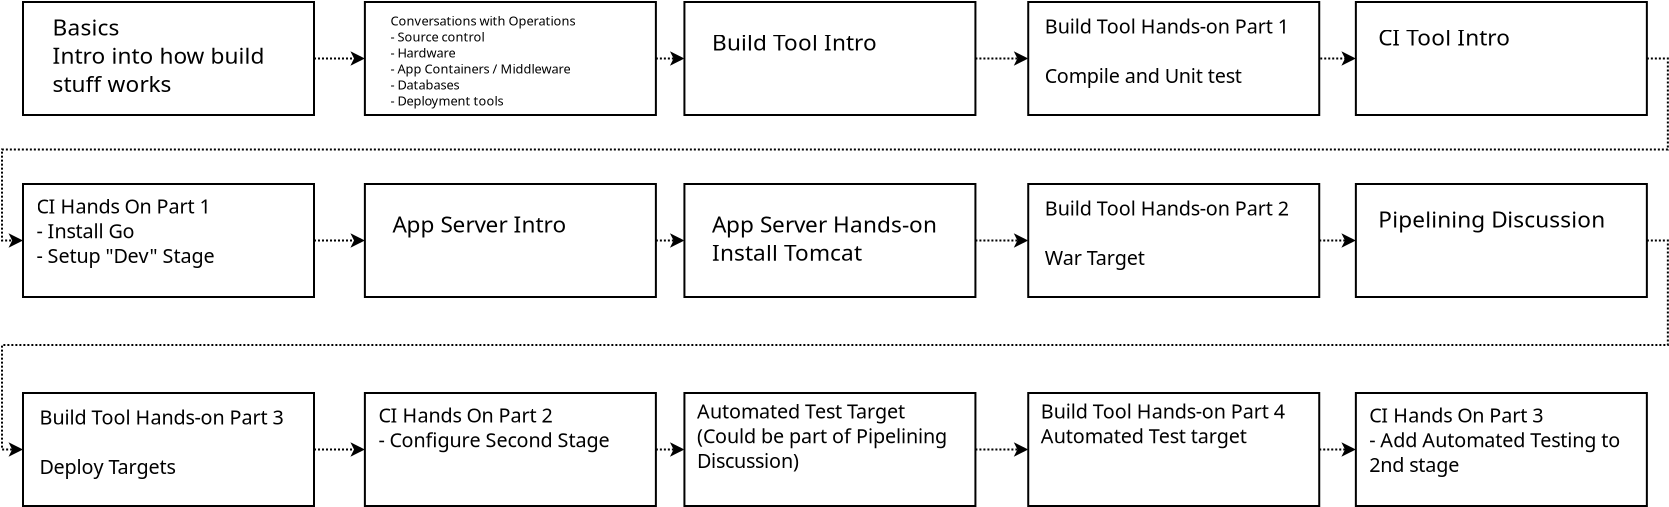 <?xml version="1.0" encoding="UTF-8"?>
<dia:diagram xmlns:dia="http://www.lysator.liu.se/~alla/dia/">
  <dia:layer name="Background" visible="true" active="true">
    <dia:object type="Standard - Text" version="1" id="O0">
      <dia:attribute name="obj_pos">
        <dia:point val="20.91,12.867"/>
      </dia:attribute>
      <dia:attribute name="obj_bb">
        <dia:rectangle val="20.91,12.273;20.91,13.02"/>
      </dia:attribute>
      <dia:attribute name="text">
        <dia:composite type="text">
          <dia:attribute name="string">
            <dia:string>##</dia:string>
          </dia:attribute>
          <dia:attribute name="font">
            <dia:font family="sans" style="0" name="Helvetica"/>
          </dia:attribute>
          <dia:attribute name="height">
            <dia:real val="0.8"/>
          </dia:attribute>
          <dia:attribute name="pos">
            <dia:point val="20.91,12.867"/>
          </dia:attribute>
          <dia:attribute name="color">
            <dia:color val="#000000"/>
          </dia:attribute>
          <dia:attribute name="alignment">
            <dia:enum val="0"/>
          </dia:attribute>
        </dia:composite>
      </dia:attribute>
      <dia:attribute name="valign">
        <dia:enum val="3"/>
      </dia:attribute>
    </dia:object>
    <dia:object type="Standard - Text" version="1" id="O1">
      <dia:attribute name="obj_pos">
        <dia:point val="11.883,12.867"/>
      </dia:attribute>
      <dia:attribute name="obj_bb">
        <dia:rectangle val="11.883,12.273;11.883,13.02"/>
      </dia:attribute>
      <dia:attribute name="text">
        <dia:composite type="text">
          <dia:attribute name="string">
            <dia:string>##</dia:string>
          </dia:attribute>
          <dia:attribute name="font">
            <dia:font family="sans" style="0" name="Helvetica"/>
          </dia:attribute>
          <dia:attribute name="height">
            <dia:real val="0.8"/>
          </dia:attribute>
          <dia:attribute name="pos">
            <dia:point val="11.883,12.867"/>
          </dia:attribute>
          <dia:attribute name="color">
            <dia:color val="#000000"/>
          </dia:attribute>
          <dia:attribute name="alignment">
            <dia:enum val="0"/>
          </dia:attribute>
        </dia:composite>
      </dia:attribute>
      <dia:attribute name="valign">
        <dia:enum val="3"/>
      </dia:attribute>
    </dia:object>
    <dia:object type="Standard - Text" version="1" id="O2">
      <dia:attribute name="obj_pos">
        <dia:point val="2.8,12.867"/>
      </dia:attribute>
      <dia:attribute name="obj_bb">
        <dia:rectangle val="2.8,12.273;2.8,13.02"/>
      </dia:attribute>
      <dia:attribute name="text">
        <dia:composite type="text">
          <dia:attribute name="string">
            <dia:string>##</dia:string>
          </dia:attribute>
          <dia:attribute name="font">
            <dia:font family="sans" style="0" name="Helvetica"/>
          </dia:attribute>
          <dia:attribute name="height">
            <dia:real val="0.8"/>
          </dia:attribute>
          <dia:attribute name="pos">
            <dia:point val="2.8,12.867"/>
          </dia:attribute>
          <dia:attribute name="color">
            <dia:color val="#000000"/>
          </dia:attribute>
          <dia:attribute name="alignment">
            <dia:enum val="0"/>
          </dia:attribute>
        </dia:composite>
      </dia:attribute>
      <dia:attribute name="valign">
        <dia:enum val="3"/>
      </dia:attribute>
    </dia:object>
    <dia:object type="Standard - Text" version="1" id="O3">
      <dia:attribute name="obj_pos">
        <dia:point val="11.883,10.145"/>
      </dia:attribute>
      <dia:attribute name="obj_bb">
        <dia:rectangle val="11.883,9.55;11.883,10.297"/>
      </dia:attribute>
      <dia:attribute name="text">
        <dia:composite type="text">
          <dia:attribute name="string">
            <dia:string>##</dia:string>
          </dia:attribute>
          <dia:attribute name="font">
            <dia:font family="sans" style="0" name="Helvetica"/>
          </dia:attribute>
          <dia:attribute name="height">
            <dia:real val="0.8"/>
          </dia:attribute>
          <dia:attribute name="pos">
            <dia:point val="11.883,10.145"/>
          </dia:attribute>
          <dia:attribute name="color">
            <dia:color val="#000000"/>
          </dia:attribute>
          <dia:attribute name="alignment">
            <dia:enum val="0"/>
          </dia:attribute>
        </dia:composite>
      </dia:attribute>
      <dia:attribute name="valign">
        <dia:enum val="3"/>
      </dia:attribute>
      <dia:connections>
        <dia:connection handle="0" to="O4" connection="8"/>
      </dia:connections>
    </dia:object>
    <dia:group>
      <dia:object type="Standard - Box" version="0" id="O4">
        <dia:attribute name="obj_pos">
          <dia:point val="4.607,7.32"/>
        </dia:attribute>
        <dia:attribute name="obj_bb">
          <dia:rectangle val="4.558,7.27;19.207,13.02"/>
        </dia:attribute>
        <dia:attribute name="elem_corner">
          <dia:point val="4.607,7.32"/>
        </dia:attribute>
        <dia:attribute name="elem_width">
          <dia:real val="14.55"/>
        </dia:attribute>
        <dia:attribute name="elem_height">
          <dia:real val="5.65"/>
        </dia:attribute>
        <dia:attribute name="show_background">
          <dia:boolean val="true"/>
        </dia:attribute>
      </dia:object>
      <dia:object type="Standard - Text" version="1" id="O5">
        <dia:attribute name="obj_pos">
          <dia:point val="6.082,8.995"/>
        </dia:attribute>
        <dia:attribute name="obj_bb">
          <dia:rectangle val="6.082,7.945;17.073,12.09"/>
        </dia:attribute>
        <dia:attribute name="text">
          <dia:composite type="text">
            <dia:attribute name="string">
              <dia:string>#Basics
Intro into how build
stuff works#</dia:string>
            </dia:attribute>
            <dia:attribute name="font">
              <dia:font family="sans" style="0" name="Helvetica"/>
            </dia:attribute>
            <dia:attribute name="height">
              <dia:real val="1.414"/>
            </dia:attribute>
            <dia:attribute name="pos">
              <dia:point val="6.082,8.995"/>
            </dia:attribute>
            <dia:attribute name="color">
              <dia:color val="#000000"/>
            </dia:attribute>
            <dia:attribute name="alignment">
              <dia:enum val="0"/>
            </dia:attribute>
          </dia:composite>
        </dia:attribute>
        <dia:attribute name="valign">
          <dia:enum val="3"/>
        </dia:attribute>
      </dia:object>
    </dia:group>
    <dia:object type="Standard - Text" version="1" id="O6">
      <dia:attribute name="obj_pos">
        <dia:point val="28.976,12.867"/>
      </dia:attribute>
      <dia:attribute name="obj_bb">
        <dia:rectangle val="28.976,12.273;28.976,13.02"/>
      </dia:attribute>
      <dia:attribute name="text">
        <dia:composite type="text">
          <dia:attribute name="string">
            <dia:string>##</dia:string>
          </dia:attribute>
          <dia:attribute name="font">
            <dia:font family="sans" style="0" name="Helvetica"/>
          </dia:attribute>
          <dia:attribute name="height">
            <dia:real val="0.8"/>
          </dia:attribute>
          <dia:attribute name="pos">
            <dia:point val="28.976,12.867"/>
          </dia:attribute>
          <dia:attribute name="color">
            <dia:color val="#000000"/>
          </dia:attribute>
          <dia:attribute name="alignment">
            <dia:enum val="0"/>
          </dia:attribute>
        </dia:composite>
      </dia:attribute>
      <dia:attribute name="valign">
        <dia:enum val="3"/>
      </dia:attribute>
    </dia:object>
    <dia:group>
      <dia:object type="Standard - Box" version="0" id="O7">
        <dia:attribute name="obj_pos">
          <dia:point val="21.701,7.32"/>
        </dia:attribute>
        <dia:attribute name="obj_bb">
          <dia:rectangle val="21.651,7.27;36.301,13.02"/>
        </dia:attribute>
        <dia:attribute name="elem_corner">
          <dia:point val="21.701,7.32"/>
        </dia:attribute>
        <dia:attribute name="elem_width">
          <dia:real val="14.55"/>
        </dia:attribute>
        <dia:attribute name="elem_height">
          <dia:real val="5.65"/>
        </dia:attribute>
        <dia:attribute name="show_background">
          <dia:boolean val="true"/>
        </dia:attribute>
      </dia:object>
      <dia:object type="Standard - Text" version="1" id="O8">
        <dia:attribute name="obj_pos">
          <dia:point val="22.976,8.495"/>
        </dia:attribute>
        <dia:attribute name="obj_bb">
          <dia:rectangle val="22.976,7.9;32.821,12.648"/>
        </dia:attribute>
        <dia:attribute name="text">
          <dia:composite type="text">
            <dia:attribute name="string">
              <dia:string>#Conversations with Operations
- Source control
- Hardware
- App Containers / Middleware
- Databases
- Deployment tools#</dia:string>
            </dia:attribute>
            <dia:attribute name="font">
              <dia:font family="sans" style="0" name="Helvetica"/>
            </dia:attribute>
            <dia:attribute name="height">
              <dia:real val="0.8"/>
            </dia:attribute>
            <dia:attribute name="pos">
              <dia:point val="22.976,8.495"/>
            </dia:attribute>
            <dia:attribute name="color">
              <dia:color val="#000000"/>
            </dia:attribute>
            <dia:attribute name="alignment">
              <dia:enum val="0"/>
            </dia:attribute>
          </dia:composite>
        </dia:attribute>
        <dia:attribute name="valign">
          <dia:enum val="3"/>
        </dia:attribute>
      </dia:object>
    </dia:group>
    <dia:group>
      <dia:object type="Standard - Box" version="0" id="O9">
        <dia:attribute name="obj_pos">
          <dia:point val="37.678,7.32"/>
        </dia:attribute>
        <dia:attribute name="obj_bb">
          <dia:rectangle val="37.627,7.27;52.278,13.02"/>
        </dia:attribute>
        <dia:attribute name="elem_corner">
          <dia:point val="37.678,7.32"/>
        </dia:attribute>
        <dia:attribute name="elem_width">
          <dia:real val="14.55"/>
        </dia:attribute>
        <dia:attribute name="elem_height">
          <dia:real val="5.65"/>
        </dia:attribute>
        <dia:attribute name="show_background">
          <dia:boolean val="true"/>
        </dia:attribute>
      </dia:object>
      <dia:object type="Standard - Text" version="1" id="O10">
        <dia:attribute name="obj_pos">
          <dia:point val="39.053,9.745"/>
        </dia:attribute>
        <dia:attribute name="obj_bb">
          <dia:rectangle val="39.053,8.695;47.415,10.012"/>
        </dia:attribute>
        <dia:attribute name="text">
          <dia:composite type="text">
            <dia:attribute name="string">
              <dia:string>#Build Tool Intro#</dia:string>
            </dia:attribute>
            <dia:attribute name="font">
              <dia:font family="sans" style="0" name="Helvetica"/>
            </dia:attribute>
            <dia:attribute name="height">
              <dia:real val="1.411"/>
            </dia:attribute>
            <dia:attribute name="pos">
              <dia:point val="39.053,9.745"/>
            </dia:attribute>
            <dia:attribute name="color">
              <dia:color val="#000000"/>
            </dia:attribute>
            <dia:attribute name="alignment">
              <dia:enum val="0"/>
            </dia:attribute>
          </dia:composite>
        </dia:attribute>
        <dia:attribute name="valign">
          <dia:enum val="3"/>
        </dia:attribute>
      </dia:object>
    </dia:group>
    <dia:group>
      <dia:object type="Standard - Box" version="0" id="O11">
        <dia:attribute name="obj_pos">
          <dia:point val="54.869,7.32"/>
        </dia:attribute>
        <dia:attribute name="obj_bb">
          <dia:rectangle val="54.819,7.27;69.469,13.02"/>
        </dia:attribute>
        <dia:attribute name="elem_corner">
          <dia:point val="54.869,7.32"/>
        </dia:attribute>
        <dia:attribute name="elem_width">
          <dia:real val="14.55"/>
        </dia:attribute>
        <dia:attribute name="elem_height">
          <dia:real val="5.65"/>
        </dia:attribute>
        <dia:attribute name="show_background">
          <dia:boolean val="true"/>
        </dia:attribute>
      </dia:object>
      <dia:object type="Standard - Text" version="1" id="O12">
        <dia:attribute name="obj_pos">
          <dia:point val="55.694,8.895"/>
        </dia:attribute>
        <dia:attribute name="obj_bb">
          <dia:rectangle val="55.694,7.978;68.649,11.599"/>
        </dia:attribute>
        <dia:attribute name="text">
          <dia:composite type="text">
            <dia:attribute name="string">
              <dia:string>#Build Tool Hands-on Part 1

Compile and Unit test#</dia:string>
            </dia:attribute>
            <dia:attribute name="font">
              <dia:font family="sans" style="0" name="Helvetica"/>
            </dia:attribute>
            <dia:attribute name="height">
              <dia:real val="1.235"/>
            </dia:attribute>
            <dia:attribute name="pos">
              <dia:point val="55.694,8.895"/>
            </dia:attribute>
            <dia:attribute name="color">
              <dia:color val="#000000"/>
            </dia:attribute>
            <dia:attribute name="alignment">
              <dia:enum val="0"/>
            </dia:attribute>
          </dia:composite>
        </dia:attribute>
        <dia:attribute name="valign">
          <dia:enum val="3"/>
        </dia:attribute>
      </dia:object>
    </dia:group>
    <dia:object type="Standard - Text" version="1" id="O13">
      <dia:attribute name="obj_pos">
        <dia:point val="78.525,10.145"/>
      </dia:attribute>
      <dia:attribute name="obj_bb">
        <dia:rectangle val="78.525,9.55;78.525,10.297"/>
      </dia:attribute>
      <dia:attribute name="text">
        <dia:composite type="text">
          <dia:attribute name="string">
            <dia:string>##</dia:string>
          </dia:attribute>
          <dia:attribute name="font">
            <dia:font family="sans" style="0" name="Helvetica"/>
          </dia:attribute>
          <dia:attribute name="height">
            <dia:real val="0.8"/>
          </dia:attribute>
          <dia:attribute name="pos">
            <dia:point val="78.525,10.145"/>
          </dia:attribute>
          <dia:attribute name="color">
            <dia:color val="#000000"/>
          </dia:attribute>
          <dia:attribute name="alignment">
            <dia:enum val="0"/>
          </dia:attribute>
        </dia:composite>
      </dia:attribute>
      <dia:attribute name="valign">
        <dia:enum val="3"/>
      </dia:attribute>
      <dia:connections>
        <dia:connection handle="0" to="O14" connection="8"/>
      </dia:connections>
    </dia:object>
    <dia:group>
      <dia:object type="Standard - Box" version="0" id="O14">
        <dia:attribute name="obj_pos">
          <dia:point val="71.25,7.32"/>
        </dia:attribute>
        <dia:attribute name="obj_bb">
          <dia:rectangle val="71.2,7.27;85.85,13.02"/>
        </dia:attribute>
        <dia:attribute name="elem_corner">
          <dia:point val="71.25,7.32"/>
        </dia:attribute>
        <dia:attribute name="elem_width">
          <dia:real val="14.55"/>
        </dia:attribute>
        <dia:attribute name="elem_height">
          <dia:real val="5.65"/>
        </dia:attribute>
        <dia:attribute name="show_background">
          <dia:boolean val="true"/>
        </dia:attribute>
      </dia:object>
      <dia:object type="Standard - Text" version="1" id="O15">
        <dia:attribute name="obj_pos">
          <dia:point val="72.375,9.495"/>
        </dia:attribute>
        <dia:attribute name="obj_bb">
          <dia:rectangle val="72.375,8.445;79.025,9.762"/>
        </dia:attribute>
        <dia:attribute name="text">
          <dia:composite type="text">
            <dia:attribute name="string">
              <dia:string>#CI Tool Intro#</dia:string>
            </dia:attribute>
            <dia:attribute name="font">
              <dia:font family="sans" style="0" name="Helvetica"/>
            </dia:attribute>
            <dia:attribute name="height">
              <dia:real val="1.411"/>
            </dia:attribute>
            <dia:attribute name="pos">
              <dia:point val="72.375,9.495"/>
            </dia:attribute>
            <dia:attribute name="color">
              <dia:color val="#000000"/>
            </dia:attribute>
            <dia:attribute name="alignment">
              <dia:enum val="0"/>
            </dia:attribute>
          </dia:composite>
        </dia:attribute>
        <dia:attribute name="valign">
          <dia:enum val="3"/>
        </dia:attribute>
      </dia:object>
    </dia:group>
    <dia:object type="Standard - Text" version="1" id="O16">
      <dia:attribute name="obj_pos">
        <dia:point val="62.144,19.245"/>
      </dia:attribute>
      <dia:attribute name="obj_bb">
        <dia:rectangle val="62.144,18.65;62.144,19.398"/>
      </dia:attribute>
      <dia:attribute name="text">
        <dia:composite type="text">
          <dia:attribute name="string">
            <dia:string>##</dia:string>
          </dia:attribute>
          <dia:attribute name="font">
            <dia:font family="sans" style="0" name="Helvetica"/>
          </dia:attribute>
          <dia:attribute name="height">
            <dia:real val="0.8"/>
          </dia:attribute>
          <dia:attribute name="pos">
            <dia:point val="62.144,19.245"/>
          </dia:attribute>
          <dia:attribute name="color">
            <dia:color val="#000000"/>
          </dia:attribute>
          <dia:attribute name="alignment">
            <dia:enum val="0"/>
          </dia:attribute>
        </dia:composite>
      </dia:attribute>
      <dia:attribute name="valign">
        <dia:enum val="3"/>
      </dia:attribute>
      <dia:connections>
        <dia:connection handle="0" to="O27" connection="8"/>
      </dia:connections>
    </dia:object>
    <dia:group>
      <dia:object type="Standard - Box" version="0" id="O17">
        <dia:attribute name="obj_pos">
          <dia:point val="4.607,16.42"/>
        </dia:attribute>
        <dia:attribute name="obj_bb">
          <dia:rectangle val="4.558,16.37;19.207,22.12"/>
        </dia:attribute>
        <dia:attribute name="elem_corner">
          <dia:point val="4.607,16.42"/>
        </dia:attribute>
        <dia:attribute name="elem_width">
          <dia:real val="14.55"/>
        </dia:attribute>
        <dia:attribute name="elem_height">
          <dia:real val="5.65"/>
        </dia:attribute>
        <dia:attribute name="show_background">
          <dia:boolean val="true"/>
        </dia:attribute>
      </dia:object>
      <dia:object type="Standard - Text" version="1" id="O18">
        <dia:attribute name="obj_pos">
          <dia:point val="5.282,17.895"/>
        </dia:attribute>
        <dia:attribute name="obj_bb">
          <dia:rectangle val="5.282,16.977;15.178,20.599"/>
        </dia:attribute>
        <dia:attribute name="text">
          <dia:composite type="text">
            <dia:attribute name="string">
              <dia:string>#CI Hands On Part 1
- Install Go
- Setup "Dev" Stage#</dia:string>
            </dia:attribute>
            <dia:attribute name="font">
              <dia:font family="sans" style="0" name="Helvetica"/>
            </dia:attribute>
            <dia:attribute name="height">
              <dia:real val="1.235"/>
            </dia:attribute>
            <dia:attribute name="pos">
              <dia:point val="5.282,17.895"/>
            </dia:attribute>
            <dia:attribute name="color">
              <dia:color val="#000000"/>
            </dia:attribute>
            <dia:attribute name="alignment">
              <dia:enum val="0"/>
            </dia:attribute>
          </dia:composite>
        </dia:attribute>
        <dia:attribute name="valign">
          <dia:enum val="3"/>
        </dia:attribute>
      </dia:object>
    </dia:group>
    <dia:group>
      <dia:object type="Standard - Box" version="0" id="O19">
        <dia:attribute name="obj_pos">
          <dia:point val="21.701,26.87"/>
        </dia:attribute>
        <dia:attribute name="obj_bb">
          <dia:rectangle val="21.651,26.82;36.301,32.57"/>
        </dia:attribute>
        <dia:attribute name="elem_corner">
          <dia:point val="21.701,26.87"/>
        </dia:attribute>
        <dia:attribute name="elem_width">
          <dia:real val="14.55"/>
        </dia:attribute>
        <dia:attribute name="elem_height">
          <dia:real val="5.65"/>
        </dia:attribute>
        <dia:attribute name="show_background">
          <dia:boolean val="true"/>
        </dia:attribute>
      </dia:object>
      <dia:object type="Standard - Text" version="1" id="O20">
        <dia:attribute name="obj_pos">
          <dia:point val="22.376,28.345"/>
        </dia:attribute>
        <dia:attribute name="obj_bb">
          <dia:rectangle val="22.376,27.427;34.954,29.815"/>
        </dia:attribute>
        <dia:attribute name="text">
          <dia:composite type="text">
            <dia:attribute name="string">
              <dia:string>#CI Hands On Part 2
- Configure Second Stage#</dia:string>
            </dia:attribute>
            <dia:attribute name="font">
              <dia:font family="sans" style="0" name="Helvetica"/>
            </dia:attribute>
            <dia:attribute name="height">
              <dia:real val="1.235"/>
            </dia:attribute>
            <dia:attribute name="pos">
              <dia:point val="22.376,28.345"/>
            </dia:attribute>
            <dia:attribute name="color">
              <dia:color val="#000000"/>
            </dia:attribute>
            <dia:attribute name="alignment">
              <dia:enum val="0"/>
            </dia:attribute>
          </dia:composite>
        </dia:attribute>
        <dia:attribute name="valign">
          <dia:enum val="3"/>
        </dia:attribute>
      </dia:object>
    </dia:group>
    <dia:group>
      <dia:object type="Standard - Box" version="0" id="O21">
        <dia:attribute name="obj_pos">
          <dia:point val="71.25,16.42"/>
        </dia:attribute>
        <dia:attribute name="obj_bb">
          <dia:rectangle val="71.2,16.37;85.85,22.12"/>
        </dia:attribute>
        <dia:attribute name="elem_corner">
          <dia:point val="71.25,16.42"/>
        </dia:attribute>
        <dia:attribute name="elem_width">
          <dia:real val="14.55"/>
        </dia:attribute>
        <dia:attribute name="elem_height">
          <dia:real val="5.65"/>
        </dia:attribute>
        <dia:attribute name="show_background">
          <dia:boolean val="true"/>
        </dia:attribute>
      </dia:object>
      <dia:object type="Standard - Text" version="1" id="O22">
        <dia:attribute name="obj_pos">
          <dia:point val="72.375,18.595"/>
        </dia:attribute>
        <dia:attribute name="obj_bb">
          <dia:rectangle val="72.375,17.545;84.198,18.863"/>
        </dia:attribute>
        <dia:attribute name="text">
          <dia:composite type="text">
            <dia:attribute name="string">
              <dia:string>#Pipelining Discussion#</dia:string>
            </dia:attribute>
            <dia:attribute name="font">
              <dia:font family="sans" style="0" name="Helvetica"/>
            </dia:attribute>
            <dia:attribute name="height">
              <dia:real val="1.411"/>
            </dia:attribute>
            <dia:attribute name="pos">
              <dia:point val="72.375,18.595"/>
            </dia:attribute>
            <dia:attribute name="color">
              <dia:color val="#000000"/>
            </dia:attribute>
            <dia:attribute name="alignment">
              <dia:enum val="0"/>
            </dia:attribute>
          </dia:composite>
        </dia:attribute>
        <dia:attribute name="valign">
          <dia:enum val="3"/>
        </dia:attribute>
      </dia:object>
    </dia:group>
    <dia:group>
      <dia:object type="Standard - Box" version="0" id="O23">
        <dia:attribute name="obj_pos">
          <dia:point val="21.701,16.42"/>
        </dia:attribute>
        <dia:attribute name="obj_bb">
          <dia:rectangle val="21.651,16.37;36.301,22.12"/>
        </dia:attribute>
        <dia:attribute name="elem_corner">
          <dia:point val="21.701,16.42"/>
        </dia:attribute>
        <dia:attribute name="elem_width">
          <dia:real val="14.55"/>
        </dia:attribute>
        <dia:attribute name="elem_height">
          <dia:real val="5.65"/>
        </dia:attribute>
        <dia:attribute name="show_background">
          <dia:boolean val="true"/>
        </dia:attribute>
      </dia:object>
      <dia:object type="Standard - Text" version="1" id="O24">
        <dia:attribute name="obj_pos">
          <dia:point val="23.076,18.845"/>
        </dia:attribute>
        <dia:attribute name="obj_bb">
          <dia:rectangle val="23.076,17.795;32.329,19.113"/>
        </dia:attribute>
        <dia:attribute name="text">
          <dia:composite type="text">
            <dia:attribute name="string">
              <dia:string>#App Server Intro#</dia:string>
            </dia:attribute>
            <dia:attribute name="font">
              <dia:font family="sans" style="0" name="Helvetica"/>
            </dia:attribute>
            <dia:attribute name="height">
              <dia:real val="1.411"/>
            </dia:attribute>
            <dia:attribute name="pos">
              <dia:point val="23.076,18.845"/>
            </dia:attribute>
            <dia:attribute name="color">
              <dia:color val="#000000"/>
            </dia:attribute>
            <dia:attribute name="alignment">
              <dia:enum val="0"/>
            </dia:attribute>
          </dia:composite>
        </dia:attribute>
        <dia:attribute name="valign">
          <dia:enum val="3"/>
        </dia:attribute>
      </dia:object>
    </dia:group>
    <dia:group>
      <dia:object type="Standard - Box" version="0" id="O25">
        <dia:attribute name="obj_pos">
          <dia:point val="37.678,16.42"/>
        </dia:attribute>
        <dia:attribute name="obj_bb">
          <dia:rectangle val="37.627,16.37;52.278,22.12"/>
        </dia:attribute>
        <dia:attribute name="elem_corner">
          <dia:point val="37.678,16.42"/>
        </dia:attribute>
        <dia:attribute name="elem_width">
          <dia:real val="14.55"/>
        </dia:attribute>
        <dia:attribute name="elem_height">
          <dia:real val="5.65"/>
        </dia:attribute>
        <dia:attribute name="show_background">
          <dia:boolean val="true"/>
        </dia:attribute>
      </dia:object>
      <dia:object type="Standard - Text" version="1" id="O26">
        <dia:attribute name="obj_pos">
          <dia:point val="39.053,18.845"/>
        </dia:attribute>
        <dia:attribute name="obj_bb">
          <dia:rectangle val="39.053,17.795;51.08,20.524"/>
        </dia:attribute>
        <dia:attribute name="text">
          <dia:composite type="text">
            <dia:attribute name="string">
              <dia:string>#App Server Hands-on
Install Tomcat#</dia:string>
            </dia:attribute>
            <dia:attribute name="font">
              <dia:font family="sans" style="0" name="Helvetica"/>
            </dia:attribute>
            <dia:attribute name="height">
              <dia:real val="1.411"/>
            </dia:attribute>
            <dia:attribute name="pos">
              <dia:point val="39.053,18.845"/>
            </dia:attribute>
            <dia:attribute name="color">
              <dia:color val="#000000"/>
            </dia:attribute>
            <dia:attribute name="alignment">
              <dia:enum val="0"/>
            </dia:attribute>
          </dia:composite>
        </dia:attribute>
        <dia:attribute name="valign">
          <dia:enum val="3"/>
        </dia:attribute>
      </dia:object>
    </dia:group>
    <dia:group>
      <dia:object type="Standard - Box" version="0" id="O27">
        <dia:attribute name="obj_pos">
          <dia:point val="54.869,16.42"/>
        </dia:attribute>
        <dia:attribute name="obj_bb">
          <dia:rectangle val="54.819,16.37;69.469,22.12"/>
        </dia:attribute>
        <dia:attribute name="elem_corner">
          <dia:point val="54.869,16.42"/>
        </dia:attribute>
        <dia:attribute name="elem_width">
          <dia:real val="14.55"/>
        </dia:attribute>
        <dia:attribute name="elem_height">
          <dia:real val="5.65"/>
        </dia:attribute>
        <dia:attribute name="show_background">
          <dia:boolean val="true"/>
        </dia:attribute>
      </dia:object>
      <dia:object type="Standard - Text" version="1" id="O28">
        <dia:attribute name="obj_pos">
          <dia:point val="55.694,17.995"/>
        </dia:attribute>
        <dia:attribute name="obj_bb">
          <dia:rectangle val="55.694,17.078;68.649,20.699"/>
        </dia:attribute>
        <dia:attribute name="text">
          <dia:composite type="text">
            <dia:attribute name="string">
              <dia:string>#Build Tool Hands-on Part 2

War Target#</dia:string>
            </dia:attribute>
            <dia:attribute name="font">
              <dia:font family="sans" style="0" name="Helvetica"/>
            </dia:attribute>
            <dia:attribute name="height">
              <dia:real val="1.235"/>
            </dia:attribute>
            <dia:attribute name="pos">
              <dia:point val="55.694,17.995"/>
            </dia:attribute>
            <dia:attribute name="color">
              <dia:color val="#000000"/>
            </dia:attribute>
            <dia:attribute name="alignment">
              <dia:enum val="0"/>
            </dia:attribute>
          </dia:composite>
        </dia:attribute>
        <dia:attribute name="valign">
          <dia:enum val="3"/>
        </dia:attribute>
      </dia:object>
    </dia:group>
    <dia:group>
      <dia:object type="Standard - Box" version="0" id="O29">
        <dia:attribute name="obj_pos">
          <dia:point val="4.607,26.87"/>
        </dia:attribute>
        <dia:attribute name="obj_bb">
          <dia:rectangle val="4.558,26.82;19.207,32.57"/>
        </dia:attribute>
        <dia:attribute name="elem_corner">
          <dia:point val="4.607,26.87"/>
        </dia:attribute>
        <dia:attribute name="elem_width">
          <dia:real val="14.55"/>
        </dia:attribute>
        <dia:attribute name="elem_height">
          <dia:real val="5.65"/>
        </dia:attribute>
        <dia:attribute name="show_background">
          <dia:boolean val="true"/>
        </dia:attribute>
      </dia:object>
      <dia:object type="Standard - Text" version="1" id="O30">
        <dia:attribute name="obj_pos">
          <dia:point val="5.433,28.445"/>
        </dia:attribute>
        <dia:attribute name="obj_bb">
          <dia:rectangle val="5.433,27.527;18.387,31.149"/>
        </dia:attribute>
        <dia:attribute name="text">
          <dia:composite type="text">
            <dia:attribute name="string">
              <dia:string>#Build Tool Hands-on Part 3

Deploy Targets#</dia:string>
            </dia:attribute>
            <dia:attribute name="font">
              <dia:font family="sans" style="0" name="Helvetica"/>
            </dia:attribute>
            <dia:attribute name="height">
              <dia:real val="1.235"/>
            </dia:attribute>
            <dia:attribute name="pos">
              <dia:point val="5.433,28.445"/>
            </dia:attribute>
            <dia:attribute name="color">
              <dia:color val="#000000"/>
            </dia:attribute>
            <dia:attribute name="alignment">
              <dia:enum val="0"/>
            </dia:attribute>
          </dia:composite>
        </dia:attribute>
        <dia:attribute name="valign">
          <dia:enum val="3"/>
        </dia:attribute>
      </dia:object>
    </dia:group>
    <dia:group>
      <dia:object type="Standard - Box" version="0" id="O31">
        <dia:attribute name="obj_pos">
          <dia:point val="54.869,26.87"/>
        </dia:attribute>
        <dia:attribute name="obj_bb">
          <dia:rectangle val="54.819,26.82;69.469,32.57"/>
        </dia:attribute>
        <dia:attribute name="elem_corner">
          <dia:point val="54.869,26.87"/>
        </dia:attribute>
        <dia:attribute name="elem_width">
          <dia:real val="14.55"/>
        </dia:attribute>
        <dia:attribute name="elem_height">
          <dia:real val="5.65"/>
        </dia:attribute>
        <dia:attribute name="show_background">
          <dia:boolean val="true"/>
        </dia:attribute>
      </dia:object>
      <dia:object type="Standard - Text" version="1" id="O32">
        <dia:attribute name="obj_pos">
          <dia:point val="55.494,28.145"/>
        </dia:attribute>
        <dia:attribute name="obj_bb">
          <dia:rectangle val="55.494,27.227;68.449,29.615"/>
        </dia:attribute>
        <dia:attribute name="text">
          <dia:composite type="text">
            <dia:attribute name="string">
              <dia:string>#Build Tool Hands-on Part 4
Automated Test target#</dia:string>
            </dia:attribute>
            <dia:attribute name="font">
              <dia:font family="sans" style="0" name="Helvetica"/>
            </dia:attribute>
            <dia:attribute name="height">
              <dia:real val="1.235"/>
            </dia:attribute>
            <dia:attribute name="pos">
              <dia:point val="55.494,28.145"/>
            </dia:attribute>
            <dia:attribute name="color">
              <dia:color val="#000000"/>
            </dia:attribute>
            <dia:attribute name="alignment">
              <dia:enum val="0"/>
            </dia:attribute>
          </dia:composite>
        </dia:attribute>
        <dia:attribute name="valign">
          <dia:enum val="3"/>
        </dia:attribute>
      </dia:object>
    </dia:group>
    <dia:group>
      <dia:object type="Standard - Box" version="0" id="O33">
        <dia:attribute name="obj_pos">
          <dia:point val="37.678,26.87"/>
        </dia:attribute>
        <dia:attribute name="obj_bb">
          <dia:rectangle val="37.627,26.82;52.278,32.57"/>
        </dia:attribute>
        <dia:attribute name="elem_corner">
          <dia:point val="37.678,26.87"/>
        </dia:attribute>
        <dia:attribute name="elem_width">
          <dia:real val="14.55"/>
        </dia:attribute>
        <dia:attribute name="elem_height">
          <dia:real val="5.65"/>
        </dia:attribute>
        <dia:attribute name="show_background">
          <dia:boolean val="true"/>
        </dia:attribute>
      </dia:object>
      <dia:object type="Standard - Text" version="1" id="O34">
        <dia:attribute name="obj_pos">
          <dia:point val="38.303,28.145"/>
        </dia:attribute>
        <dia:attribute name="obj_bb">
          <dia:rectangle val="38.303,27.227;51.767,30.849"/>
        </dia:attribute>
        <dia:attribute name="text">
          <dia:composite type="text">
            <dia:attribute name="string">
              <dia:string>#Automated Test Target
(Could be part of Pipelining
Discussion)#</dia:string>
            </dia:attribute>
            <dia:attribute name="font">
              <dia:font family="sans" style="0" name="Helvetica"/>
            </dia:attribute>
            <dia:attribute name="height">
              <dia:real val="1.235"/>
            </dia:attribute>
            <dia:attribute name="pos">
              <dia:point val="38.303,28.145"/>
            </dia:attribute>
            <dia:attribute name="color">
              <dia:color val="#000000"/>
            </dia:attribute>
            <dia:attribute name="alignment">
              <dia:enum val="0"/>
            </dia:attribute>
          </dia:composite>
        </dia:attribute>
        <dia:attribute name="valign">
          <dia:enum val="3"/>
        </dia:attribute>
      </dia:object>
    </dia:group>
    <dia:object type="Standard - Text" version="1" id="O35">
      <dia:attribute name="obj_pos">
        <dia:point val="37.25,40.9"/>
      </dia:attribute>
      <dia:attribute name="obj_bb">
        <dia:rectangle val="37.25,40.305;37.25,41.053"/>
      </dia:attribute>
      <dia:attribute name="text">
        <dia:composite type="text">
          <dia:attribute name="string">
            <dia:string>##</dia:string>
          </dia:attribute>
          <dia:attribute name="font">
            <dia:font family="sans" style="0" name="Helvetica"/>
          </dia:attribute>
          <dia:attribute name="height">
            <dia:real val="0.8"/>
          </dia:attribute>
          <dia:attribute name="pos">
            <dia:point val="37.25,40.9"/>
          </dia:attribute>
          <dia:attribute name="color">
            <dia:color val="#000000"/>
          </dia:attribute>
          <dia:attribute name="alignment">
            <dia:enum val="0"/>
          </dia:attribute>
        </dia:composite>
      </dia:attribute>
      <dia:attribute name="valign">
        <dia:enum val="3"/>
      </dia:attribute>
    </dia:object>
    <dia:group>
      <dia:object type="Standard - Box" version="0" id="O36">
        <dia:attribute name="obj_pos">
          <dia:point val="71.25,26.87"/>
        </dia:attribute>
        <dia:attribute name="obj_bb">
          <dia:rectangle val="71.2,26.82;85.85,32.57"/>
        </dia:attribute>
        <dia:attribute name="elem_corner">
          <dia:point val="71.25,26.87"/>
        </dia:attribute>
        <dia:attribute name="elem_width">
          <dia:real val="14.55"/>
        </dia:attribute>
        <dia:attribute name="elem_height">
          <dia:real val="5.65"/>
        </dia:attribute>
        <dia:attribute name="show_background">
          <dia:boolean val="true"/>
        </dia:attribute>
      </dia:object>
      <dia:object type="Standard - Text" version="1" id="O37">
        <dia:attribute name="obj_pos">
          <dia:point val="71.925,28.345"/>
        </dia:attribute>
        <dia:attribute name="obj_bb">
          <dia:rectangle val="71.925,27.427;85.403,31.049"/>
        </dia:attribute>
        <dia:attribute name="text">
          <dia:composite type="text">
            <dia:attribute name="string">
              <dia:string>#CI Hands On Part 3
- Add Automated Testing to
2nd stage#</dia:string>
            </dia:attribute>
            <dia:attribute name="font">
              <dia:font family="sans" style="0" name="Helvetica"/>
            </dia:attribute>
            <dia:attribute name="height">
              <dia:real val="1.235"/>
            </dia:attribute>
            <dia:attribute name="pos">
              <dia:point val="71.925,28.345"/>
            </dia:attribute>
            <dia:attribute name="color">
              <dia:color val="#000000"/>
            </dia:attribute>
            <dia:attribute name="alignment">
              <dia:enum val="0"/>
            </dia:attribute>
          </dia:composite>
        </dia:attribute>
        <dia:attribute name="valign">
          <dia:enum val="3"/>
        </dia:attribute>
      </dia:object>
    </dia:group>
    <dia:object type="Standard - Line" version="0" id="O38">
      <dia:attribute name="obj_pos">
        <dia:point val="11.883,10.145"/>
      </dia:attribute>
      <dia:attribute name="obj_bb">
        <dia:rectangle val="11.883,10.145;11.883,10.145"/>
      </dia:attribute>
      <dia:attribute name="conn_endpoints">
        <dia:point val="11.883,10.145"/>
        <dia:point val="11.883,10.145"/>
      </dia:attribute>
      <dia:attribute name="numcp">
        <dia:int val="1"/>
      </dia:attribute>
      <dia:connections>
        <dia:connection handle="0" to="O4" connection="8"/>
        <dia:connection handle="1" to="O4" connection="8"/>
      </dia:connections>
    </dia:object>
    <dia:object type="Standard - Line" version="0" id="O39">
      <dia:attribute name="obj_pos">
        <dia:point val="19.157,10.145"/>
      </dia:attribute>
      <dia:attribute name="obj_bb">
        <dia:rectangle val="19.108,9.783;21.813,10.507"/>
      </dia:attribute>
      <dia:attribute name="conn_endpoints">
        <dia:point val="19.157,10.145"/>
        <dia:point val="21.701,10.145"/>
      </dia:attribute>
      <dia:attribute name="numcp">
        <dia:int val="1"/>
      </dia:attribute>
      <dia:attribute name="line_style">
        <dia:enum val="4"/>
      </dia:attribute>
      <dia:attribute name="end_arrow">
        <dia:enum val="22"/>
      </dia:attribute>
      <dia:attribute name="end_arrow_length">
        <dia:real val="0.5"/>
      </dia:attribute>
      <dia:attribute name="end_arrow_width">
        <dia:real val="0.5"/>
      </dia:attribute>
      <dia:connections>
        <dia:connection handle="0" to="O4" connection="4"/>
        <dia:connection handle="1" to="O7" connection="3"/>
      </dia:connections>
    </dia:object>
    <dia:object type="Standard - Line" version="0" id="O40">
      <dia:attribute name="obj_pos">
        <dia:point val="36.251,10.145"/>
      </dia:attribute>
      <dia:attribute name="obj_bb">
        <dia:rectangle val="36.201,9.783;37.789,10.507"/>
      </dia:attribute>
      <dia:attribute name="conn_endpoints">
        <dia:point val="36.251,10.145"/>
        <dia:point val="37.678,10.145"/>
      </dia:attribute>
      <dia:attribute name="numcp">
        <dia:int val="1"/>
      </dia:attribute>
      <dia:attribute name="line_style">
        <dia:enum val="4"/>
      </dia:attribute>
      <dia:attribute name="end_arrow">
        <dia:enum val="22"/>
      </dia:attribute>
      <dia:attribute name="end_arrow_length">
        <dia:real val="0.5"/>
      </dia:attribute>
      <dia:attribute name="end_arrow_width">
        <dia:real val="0.5"/>
      </dia:attribute>
      <dia:connections>
        <dia:connection handle="0" to="O7" connection="4"/>
        <dia:connection handle="1" to="O9" connection="3"/>
      </dia:connections>
    </dia:object>
    <dia:object type="Standard - Line" version="0" id="O41">
      <dia:attribute name="obj_pos">
        <dia:point val="52.227,10.145"/>
      </dia:attribute>
      <dia:attribute name="obj_bb">
        <dia:rectangle val="52.178,9.783;54.981,10.507"/>
      </dia:attribute>
      <dia:attribute name="conn_endpoints">
        <dia:point val="52.227,10.145"/>
        <dia:point val="54.869,10.145"/>
      </dia:attribute>
      <dia:attribute name="numcp">
        <dia:int val="1"/>
      </dia:attribute>
      <dia:attribute name="line_style">
        <dia:enum val="4"/>
      </dia:attribute>
      <dia:attribute name="end_arrow">
        <dia:enum val="22"/>
      </dia:attribute>
      <dia:attribute name="end_arrow_length">
        <dia:real val="0.5"/>
      </dia:attribute>
      <dia:attribute name="end_arrow_width">
        <dia:real val="0.5"/>
      </dia:attribute>
      <dia:connections>
        <dia:connection handle="0" to="O9" connection="4"/>
        <dia:connection handle="1" to="O11" connection="3"/>
      </dia:connections>
    </dia:object>
    <dia:object type="Standard - Line" version="0" id="O42">
      <dia:attribute name="obj_pos">
        <dia:point val="69.468,10.145"/>
      </dia:attribute>
      <dia:attribute name="obj_bb">
        <dia:rectangle val="69.418,9.783;71.362,10.507"/>
      </dia:attribute>
      <dia:attribute name="conn_endpoints">
        <dia:point val="69.468,10.145"/>
        <dia:point val="71.25,10.145"/>
      </dia:attribute>
      <dia:attribute name="numcp">
        <dia:int val="1"/>
      </dia:attribute>
      <dia:attribute name="line_style">
        <dia:enum val="4"/>
      </dia:attribute>
      <dia:attribute name="end_arrow">
        <dia:enum val="22"/>
      </dia:attribute>
      <dia:attribute name="end_arrow_length">
        <dia:real val="0.5"/>
      </dia:attribute>
      <dia:attribute name="end_arrow_width">
        <dia:real val="0.5"/>
      </dia:attribute>
      <dia:connections>
        <dia:connection handle="0" to="O11" connection="8"/>
        <dia:connection handle="1" to="O14" connection="3"/>
      </dia:connections>
    </dia:object>
    <dia:object type="Standard - ZigZagLine" version="1" id="O43">
      <dia:attribute name="obj_pos">
        <dia:point val="85.8,10.145"/>
      </dia:attribute>
      <dia:attribute name="obj_bb">
        <dia:rectangle val="3.558,10.095;86.85,19.607"/>
      </dia:attribute>
      <dia:attribute name="orth_points">
        <dia:point val="85.8,10.145"/>
        <dia:point val="86.8,10.145"/>
        <dia:point val="86.8,14.695"/>
        <dia:point val="3.607,14.695"/>
        <dia:point val="3.607,19.245"/>
        <dia:point val="4.607,19.245"/>
      </dia:attribute>
      <dia:attribute name="orth_orient">
        <dia:enum val="0"/>
        <dia:enum val="1"/>
        <dia:enum val="0"/>
        <dia:enum val="1"/>
        <dia:enum val="0"/>
      </dia:attribute>
      <dia:attribute name="autorouting">
        <dia:boolean val="true"/>
      </dia:attribute>
      <dia:attribute name="line_style">
        <dia:enum val="4"/>
      </dia:attribute>
      <dia:attribute name="end_arrow">
        <dia:enum val="22"/>
      </dia:attribute>
      <dia:attribute name="end_arrow_length">
        <dia:real val="0.5"/>
      </dia:attribute>
      <dia:attribute name="end_arrow_width">
        <dia:real val="0.5"/>
      </dia:attribute>
      <dia:connections>
        <dia:connection handle="0" to="O14" connection="4"/>
        <dia:connection handle="1" to="O17" connection="3"/>
      </dia:connections>
    </dia:object>
    <dia:object type="Standard - Line" version="0" id="O44">
      <dia:attribute name="obj_pos">
        <dia:point val="19.157,19.245"/>
      </dia:attribute>
      <dia:attribute name="obj_bb">
        <dia:rectangle val="19.108,18.883;21.813,19.607"/>
      </dia:attribute>
      <dia:attribute name="conn_endpoints">
        <dia:point val="19.157,19.245"/>
        <dia:point val="21.701,19.245"/>
      </dia:attribute>
      <dia:attribute name="numcp">
        <dia:int val="1"/>
      </dia:attribute>
      <dia:attribute name="line_style">
        <dia:enum val="4"/>
      </dia:attribute>
      <dia:attribute name="end_arrow">
        <dia:enum val="22"/>
      </dia:attribute>
      <dia:attribute name="end_arrow_length">
        <dia:real val="0.5"/>
      </dia:attribute>
      <dia:attribute name="end_arrow_width">
        <dia:real val="0.5"/>
      </dia:attribute>
      <dia:connections>
        <dia:connection handle="0" to="O17" connection="4"/>
        <dia:connection handle="1" to="O23" connection="3"/>
      </dia:connections>
    </dia:object>
    <dia:object type="Standard - Line" version="0" id="O45">
      <dia:attribute name="obj_pos">
        <dia:point val="36.251,19.245"/>
      </dia:attribute>
      <dia:attribute name="obj_bb">
        <dia:rectangle val="36.201,18.883;37.789,19.607"/>
      </dia:attribute>
      <dia:attribute name="conn_endpoints">
        <dia:point val="36.251,19.245"/>
        <dia:point val="37.678,19.245"/>
      </dia:attribute>
      <dia:attribute name="numcp">
        <dia:int val="1"/>
      </dia:attribute>
      <dia:attribute name="line_style">
        <dia:enum val="4"/>
      </dia:attribute>
      <dia:attribute name="end_arrow">
        <dia:enum val="22"/>
      </dia:attribute>
      <dia:attribute name="end_arrow_length">
        <dia:real val="0.5"/>
      </dia:attribute>
      <dia:attribute name="end_arrow_width">
        <dia:real val="0.5"/>
      </dia:attribute>
      <dia:connections>
        <dia:connection handle="0" to="O23" connection="4"/>
        <dia:connection handle="1" to="O25" connection="3"/>
      </dia:connections>
    </dia:object>
    <dia:object type="Standard - Line" version="0" id="O46">
      <dia:attribute name="obj_pos">
        <dia:point val="52.227,19.245"/>
      </dia:attribute>
      <dia:attribute name="obj_bb">
        <dia:rectangle val="52.178,18.883;54.981,19.607"/>
      </dia:attribute>
      <dia:attribute name="conn_endpoints">
        <dia:point val="52.227,19.245"/>
        <dia:point val="54.869,19.245"/>
      </dia:attribute>
      <dia:attribute name="numcp">
        <dia:int val="1"/>
      </dia:attribute>
      <dia:attribute name="line_style">
        <dia:enum val="4"/>
      </dia:attribute>
      <dia:attribute name="end_arrow">
        <dia:enum val="22"/>
      </dia:attribute>
      <dia:attribute name="end_arrow_length">
        <dia:real val="0.5"/>
      </dia:attribute>
      <dia:attribute name="end_arrow_width">
        <dia:real val="0.5"/>
      </dia:attribute>
      <dia:connections>
        <dia:connection handle="0" to="O25" connection="4"/>
        <dia:connection handle="1" to="O27" connection="3"/>
      </dia:connections>
    </dia:object>
    <dia:object type="Standard - Line" version="0" id="O47">
      <dia:attribute name="obj_pos">
        <dia:point val="69.419,19.245"/>
      </dia:attribute>
      <dia:attribute name="obj_bb">
        <dia:rectangle val="69.369,18.883;71.362,19.607"/>
      </dia:attribute>
      <dia:attribute name="conn_endpoints">
        <dia:point val="69.419,19.245"/>
        <dia:point val="71.25,19.245"/>
      </dia:attribute>
      <dia:attribute name="numcp">
        <dia:int val="1"/>
      </dia:attribute>
      <dia:attribute name="line_style">
        <dia:enum val="4"/>
      </dia:attribute>
      <dia:attribute name="end_arrow">
        <dia:enum val="22"/>
      </dia:attribute>
      <dia:attribute name="end_arrow_length">
        <dia:real val="0.5"/>
      </dia:attribute>
      <dia:attribute name="end_arrow_width">
        <dia:real val="0.5"/>
      </dia:attribute>
      <dia:connections>
        <dia:connection handle="0" to="O27" connection="4"/>
        <dia:connection handle="1" to="O21" connection="3"/>
      </dia:connections>
    </dia:object>
    <dia:object type="Standard - Line" version="0" id="O48">
      <dia:attribute name="obj_pos">
        <dia:point val="19.157,29.695"/>
      </dia:attribute>
      <dia:attribute name="obj_bb">
        <dia:rectangle val="19.108,29.333;21.813,30.057"/>
      </dia:attribute>
      <dia:attribute name="conn_endpoints">
        <dia:point val="19.157,29.695"/>
        <dia:point val="21.701,29.695"/>
      </dia:attribute>
      <dia:attribute name="numcp">
        <dia:int val="1"/>
      </dia:attribute>
      <dia:attribute name="line_style">
        <dia:enum val="4"/>
      </dia:attribute>
      <dia:attribute name="end_arrow">
        <dia:enum val="22"/>
      </dia:attribute>
      <dia:attribute name="end_arrow_length">
        <dia:real val="0.5"/>
      </dia:attribute>
      <dia:attribute name="end_arrow_width">
        <dia:real val="0.5"/>
      </dia:attribute>
      <dia:connections>
        <dia:connection handle="0" to="O29" connection="4"/>
        <dia:connection handle="1" to="O19" connection="3"/>
      </dia:connections>
    </dia:object>
    <dia:object type="Standard - Line" version="0" id="O49">
      <dia:attribute name="obj_pos">
        <dia:point val="36.251,29.695"/>
      </dia:attribute>
      <dia:attribute name="obj_bb">
        <dia:rectangle val="36.201,29.333;37.789,30.057"/>
      </dia:attribute>
      <dia:attribute name="conn_endpoints">
        <dia:point val="36.251,29.695"/>
        <dia:point val="37.678,29.695"/>
      </dia:attribute>
      <dia:attribute name="numcp">
        <dia:int val="1"/>
      </dia:attribute>
      <dia:attribute name="line_style">
        <dia:enum val="4"/>
      </dia:attribute>
      <dia:attribute name="end_arrow">
        <dia:enum val="22"/>
      </dia:attribute>
      <dia:attribute name="end_arrow_length">
        <dia:real val="0.5"/>
      </dia:attribute>
      <dia:attribute name="end_arrow_width">
        <dia:real val="0.5"/>
      </dia:attribute>
      <dia:connections>
        <dia:connection handle="0" to="O19" connection="4"/>
        <dia:connection handle="1" to="O33" connection="3"/>
      </dia:connections>
    </dia:object>
    <dia:object type="Standard - Line" version="0" id="O50">
      <dia:attribute name="obj_pos">
        <dia:point val="52.227,29.695"/>
      </dia:attribute>
      <dia:attribute name="obj_bb">
        <dia:rectangle val="52.178,29.333;54.981,30.057"/>
      </dia:attribute>
      <dia:attribute name="conn_endpoints">
        <dia:point val="52.227,29.695"/>
        <dia:point val="54.869,29.695"/>
      </dia:attribute>
      <dia:attribute name="numcp">
        <dia:int val="1"/>
      </dia:attribute>
      <dia:attribute name="line_style">
        <dia:enum val="4"/>
      </dia:attribute>
      <dia:attribute name="end_arrow">
        <dia:enum val="22"/>
      </dia:attribute>
      <dia:attribute name="end_arrow_length">
        <dia:real val="0.5"/>
      </dia:attribute>
      <dia:attribute name="end_arrow_width">
        <dia:real val="0.5"/>
      </dia:attribute>
      <dia:connections>
        <dia:connection handle="0" to="O33" connection="4"/>
        <dia:connection handle="1" to="O31" connection="3"/>
      </dia:connections>
    </dia:object>
    <dia:object type="Standard - ZigZagLine" version="1" id="O51">
      <dia:attribute name="obj_pos">
        <dia:point val="85.8,19.245"/>
      </dia:attribute>
      <dia:attribute name="obj_bb">
        <dia:rectangle val="3.558,19.195;86.85,30.057"/>
      </dia:attribute>
      <dia:attribute name="orth_points">
        <dia:point val="85.8,19.245"/>
        <dia:point val="86.8,19.245"/>
        <dia:point val="86.8,24.47"/>
        <dia:point val="3.607,24.47"/>
        <dia:point val="3.607,29.695"/>
        <dia:point val="4.607,29.695"/>
      </dia:attribute>
      <dia:attribute name="orth_orient">
        <dia:enum val="0"/>
        <dia:enum val="1"/>
        <dia:enum val="0"/>
        <dia:enum val="1"/>
        <dia:enum val="0"/>
      </dia:attribute>
      <dia:attribute name="autorouting">
        <dia:boolean val="true"/>
      </dia:attribute>
      <dia:attribute name="line_style">
        <dia:enum val="4"/>
      </dia:attribute>
      <dia:attribute name="end_arrow">
        <dia:enum val="22"/>
      </dia:attribute>
      <dia:attribute name="end_arrow_length">
        <dia:real val="0.5"/>
      </dia:attribute>
      <dia:attribute name="end_arrow_width">
        <dia:real val="0.5"/>
      </dia:attribute>
      <dia:connections>
        <dia:connection handle="0" to="O21" connection="4"/>
        <dia:connection handle="1" to="O29" connection="3"/>
      </dia:connections>
    </dia:object>
    <dia:object type="Standard - Line" version="0" id="O52">
      <dia:attribute name="obj_pos">
        <dia:point val="69.419,29.695"/>
      </dia:attribute>
      <dia:attribute name="obj_bb">
        <dia:rectangle val="69.369,29.333;71.362,30.057"/>
      </dia:attribute>
      <dia:attribute name="conn_endpoints">
        <dia:point val="69.419,29.695"/>
        <dia:point val="71.25,29.695"/>
      </dia:attribute>
      <dia:attribute name="numcp">
        <dia:int val="1"/>
      </dia:attribute>
      <dia:attribute name="line_style">
        <dia:enum val="4"/>
      </dia:attribute>
      <dia:attribute name="end_arrow">
        <dia:enum val="22"/>
      </dia:attribute>
      <dia:attribute name="end_arrow_length">
        <dia:real val="0.5"/>
      </dia:attribute>
      <dia:attribute name="end_arrow_width">
        <dia:real val="0.5"/>
      </dia:attribute>
      <dia:connections>
        <dia:connection handle="0" to="O31" connection="4"/>
        <dia:connection handle="1" to="O36" connection="3"/>
      </dia:connections>
    </dia:object>
  </dia:layer>
</dia:diagram>

